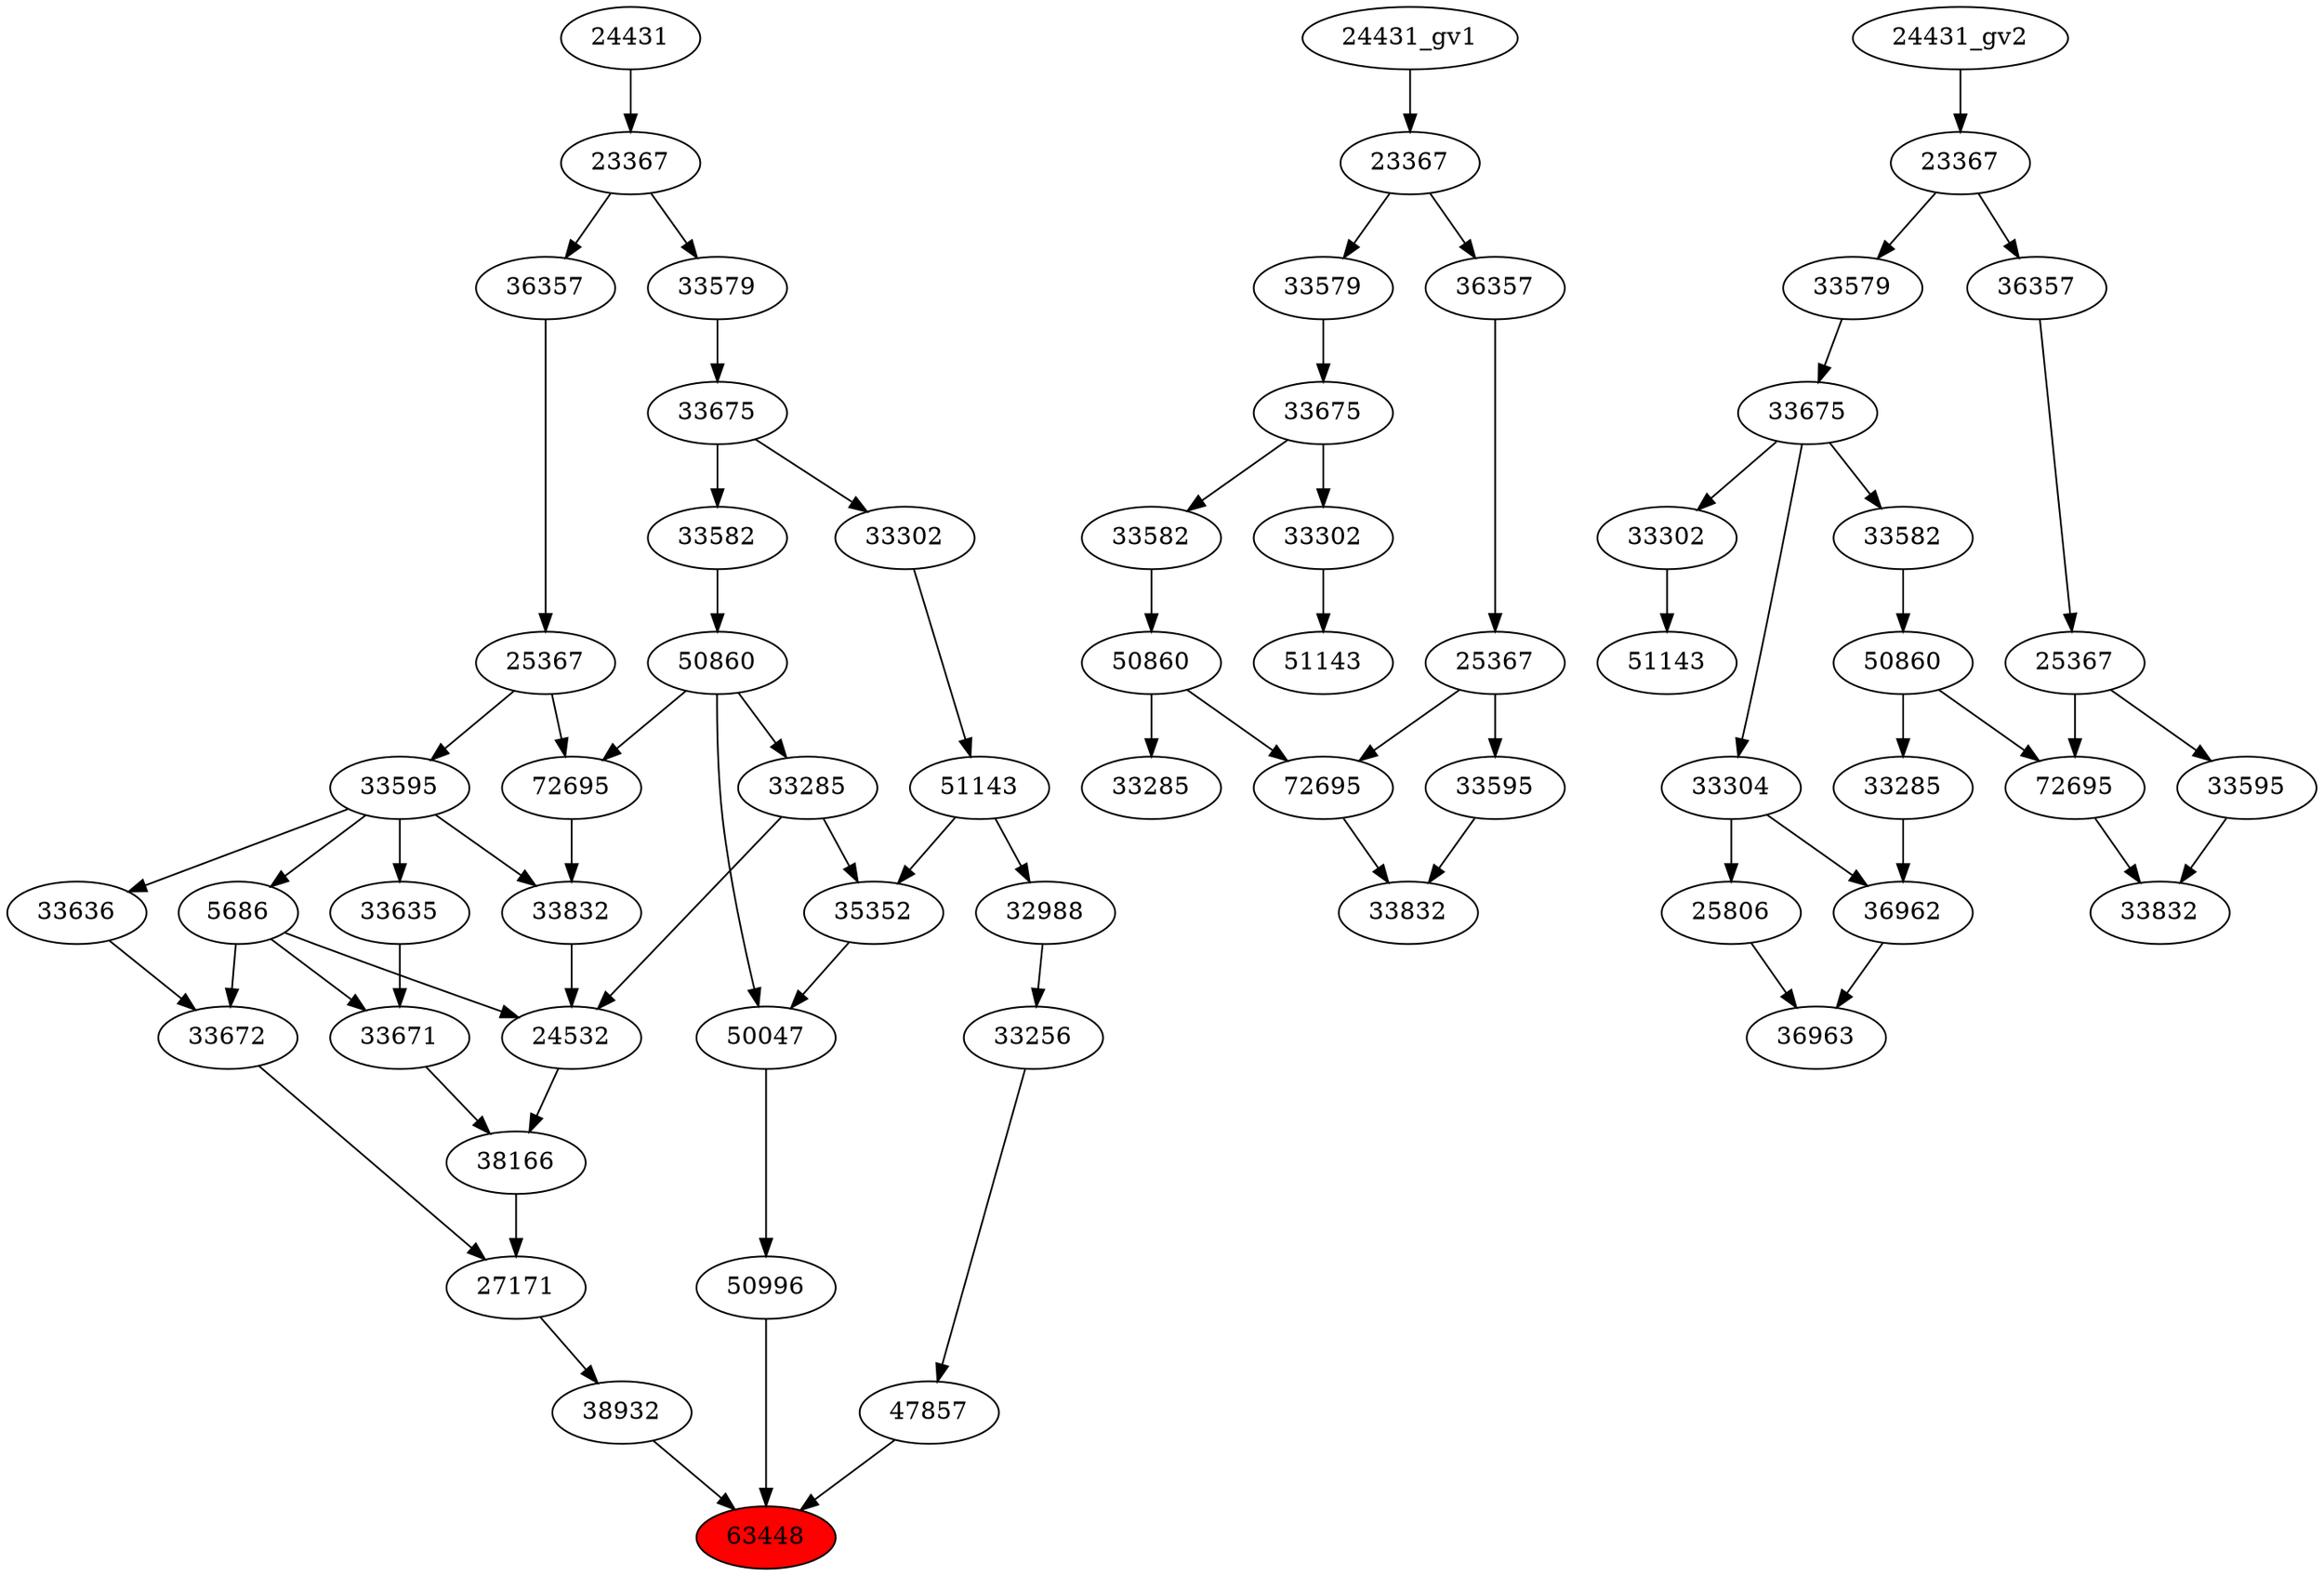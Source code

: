 strict digraph root {
	node [label="\N"];
	{
		node [fillcolor="",
			label="\N",
			style=""
		];
		63448		 [fillcolor=red,
			label=63448,
			style=filled];
		38932		 [label=38932];
		38932 -> 63448;
		47857		 [label=47857];
		47857 -> 63448;
		50996		 [label=50996];
		50996 -> 63448;
		27171		 [label=27171];
		27171 -> 38932;
		33256		 [label=33256];
		33256 -> 47857;
		50047		 [label=50047];
		50047 -> 50996;
		33672		 [label=33672];
		33672 -> 27171;
		38166		 [label=38166];
		38166 -> 27171;
		32988		 [label=32988];
		32988 -> 33256;
		35352		 [label=35352];
		35352 -> 50047;
		50860		 [label=50860];
		50860 -> 50047;
		33285		 [label=33285];
		50860 -> 33285;
		72695		 [label=72695];
		50860 -> 72695;
		33636		 [label=33636];
		33636 -> 33672;
		5686		 [label=5686];
		5686 -> 33672;
		24532		 [label=24532];
		5686 -> 24532;
		33671		 [label=33671];
		5686 -> 33671;
		24532 -> 38166;
		33671 -> 38166;
		51143		 [label=51143];
		51143 -> 32988;
		51143 -> 35352;
		33285 -> 35352;
		33285 -> 24532;
		33582		 [label=33582];
		33582 -> 50860;
		33595		 [label=33595];
		33595 -> 33636;
		33595 -> 5686;
		33832		 [label=33832];
		33595 -> 33832;
		33635		 [label=33635];
		33595 -> 33635;
		33832 -> 24532;
		33635 -> 33671;
		33302		 [label=33302];
		33302 -> 51143;
		33675		 [label=33675];
		33675 -> 33582;
		33675 -> 33302;
		25367		 [label=25367];
		25367 -> 33595;
		25367 -> 72695;
		72695 -> 33832;
		33579		 [label=33579];
		33579 -> 33675;
		36357		 [label=36357];
		36357 -> 25367;
		23367		 [label=23367];
		23367 -> 33579;
		23367 -> 36357;
		24431		 [label=24431];
		24431 -> 23367;
	}
	{
		node [label="\N"];
		"50860_gv1"		 [label=50860];
		"33285_gv1"		 [label=33285];
		"50860_gv1" -> "33285_gv1";
		"72695_gv1"		 [label=72695];
		"50860_gv1" -> "72695_gv1";
		"33582_gv1"		 [label=33582];
		"33582_gv1" -> "50860_gv1";
		"51143_gv1"		 [label=51143];
		"33302_gv1"		 [label=33302];
		"33302_gv1" -> "51143_gv1";
		"33675_gv1"		 [label=33675];
		"33675_gv1" -> "33582_gv1";
		"33675_gv1" -> "33302_gv1";
		"33595_gv1"		 [label=33595];
		"33832_gv1"		 [label=33832];
		"33595_gv1" -> "33832_gv1";
		"25367_gv1"		 [label=25367];
		"25367_gv1" -> "33595_gv1";
		"25367_gv1" -> "72695_gv1";
		"72695_gv1" -> "33832_gv1";
		"33579_gv1"		 [label=33579];
		"33579_gv1" -> "33675_gv1";
		"36357_gv1"		 [label=36357];
		"36357_gv1" -> "25367_gv1";
		"23367_gv1"		 [label=23367];
		"23367_gv1" -> "33579_gv1";
		"23367_gv1" -> "36357_gv1";
		"24431_gv1" -> "23367_gv1";
	}
	{
		node [label="\N"];
		"51143_gv2"		 [label=51143];
		"33302_gv2"		 [label=33302];
		"33302_gv2" -> "51143_gv2";
		"33832_gv2"		 [label=33832];
		"72695_gv2"		 [label=72695];
		"72695_gv2" -> "33832_gv2";
		"33595_gv2"		 [label=33595];
		"33595_gv2" -> "33832_gv2";
		36963		 [label=36963];
		36962		 [label=36962];
		36962 -> 36963;
		25806		 [label=25806];
		25806 -> 36963;
		"33675_gv2"		 [label=33675];
		"33675_gv2" -> "33302_gv2";
		33304		 [label=33304];
		"33675_gv2" -> 33304;
		"33582_gv2"		 [label=33582];
		"33675_gv2" -> "33582_gv2";
		"25367_gv2"		 [label=25367];
		"25367_gv2" -> "72695_gv2";
		"25367_gv2" -> "33595_gv2";
		"50860_gv2"		 [label=50860];
		"50860_gv2" -> "72695_gv2";
		"33285_gv2"		 [label=33285];
		"50860_gv2" -> "33285_gv2";
		"33285_gv2" -> 36962;
		33304 -> 36962;
		33304 -> 25806;
		"33579_gv2"		 [label=33579];
		"33579_gv2" -> "33675_gv2";
		"36357_gv2"		 [label=36357];
		"36357_gv2" -> "25367_gv2";
		"33582_gv2" -> "50860_gv2";
		"23367_gv2"		 [label=23367];
		"23367_gv2" -> "33579_gv2";
		"23367_gv2" -> "36357_gv2";
		"24431_gv2" -> "23367_gv2";
	}
}
